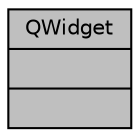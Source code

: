 digraph "QWidget"
{
 // LATEX_PDF_SIZE
  edge [fontname="Helvetica",fontsize="10",labelfontname="Helvetica",labelfontsize="10"];
  node [fontname="Helvetica",fontsize="10",shape=record];
  Node1 [label="{QWidget\n||}",height=0.2,width=0.4,color="black", fillcolor="grey75", style="filled", fontcolor="black",tooltip=" "];
}
